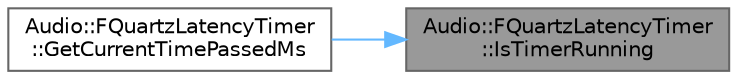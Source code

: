digraph "Audio::FQuartzLatencyTimer::IsTimerRunning"
{
 // INTERACTIVE_SVG=YES
 // LATEX_PDF_SIZE
  bgcolor="transparent";
  edge [fontname=Helvetica,fontsize=10,labelfontname=Helvetica,labelfontsize=10];
  node [fontname=Helvetica,fontsize=10,shape=box,height=0.2,width=0.4];
  rankdir="RL";
  Node1 [id="Node000001",label="Audio::FQuartzLatencyTimer\l::IsTimerRunning",height=0.2,width=0.4,color="gray40", fillcolor="grey60", style="filled", fontcolor="black",tooltip=" "];
  Node1 -> Node2 [id="edge1_Node000001_Node000002",dir="back",color="steelblue1",style="solid",tooltip=" "];
  Node2 [id="Node000002",label="Audio::FQuartzLatencyTimer\l::GetCurrentTimePassedMs",height=0.2,width=0.4,color="grey40", fillcolor="white", style="filled",URL="$d2/dd2/classAudio_1_1FQuartzLatencyTimer.html#a34ffd877c06288c5cb3c3b54a6163123",tooltip=" "];
}
